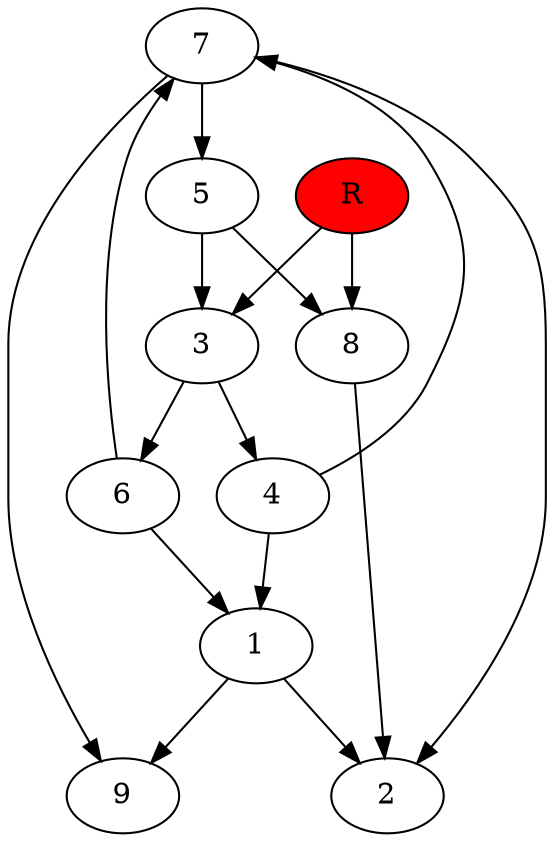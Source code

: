 digraph prb11839 {
	1
	2
	3
	4
	5
	6
	7
	8
	R [fillcolor="#ff0000" style=filled]
	1 -> 2
	1 -> 9
	3 -> 4
	3 -> 6
	4 -> 1
	4 -> 7
	5 -> 3
	5 -> 8
	6 -> 1
	6 -> 7
	7 -> 2
	7 -> 5
	7 -> 9
	8 -> 2
	R -> 3
	R -> 8
}
